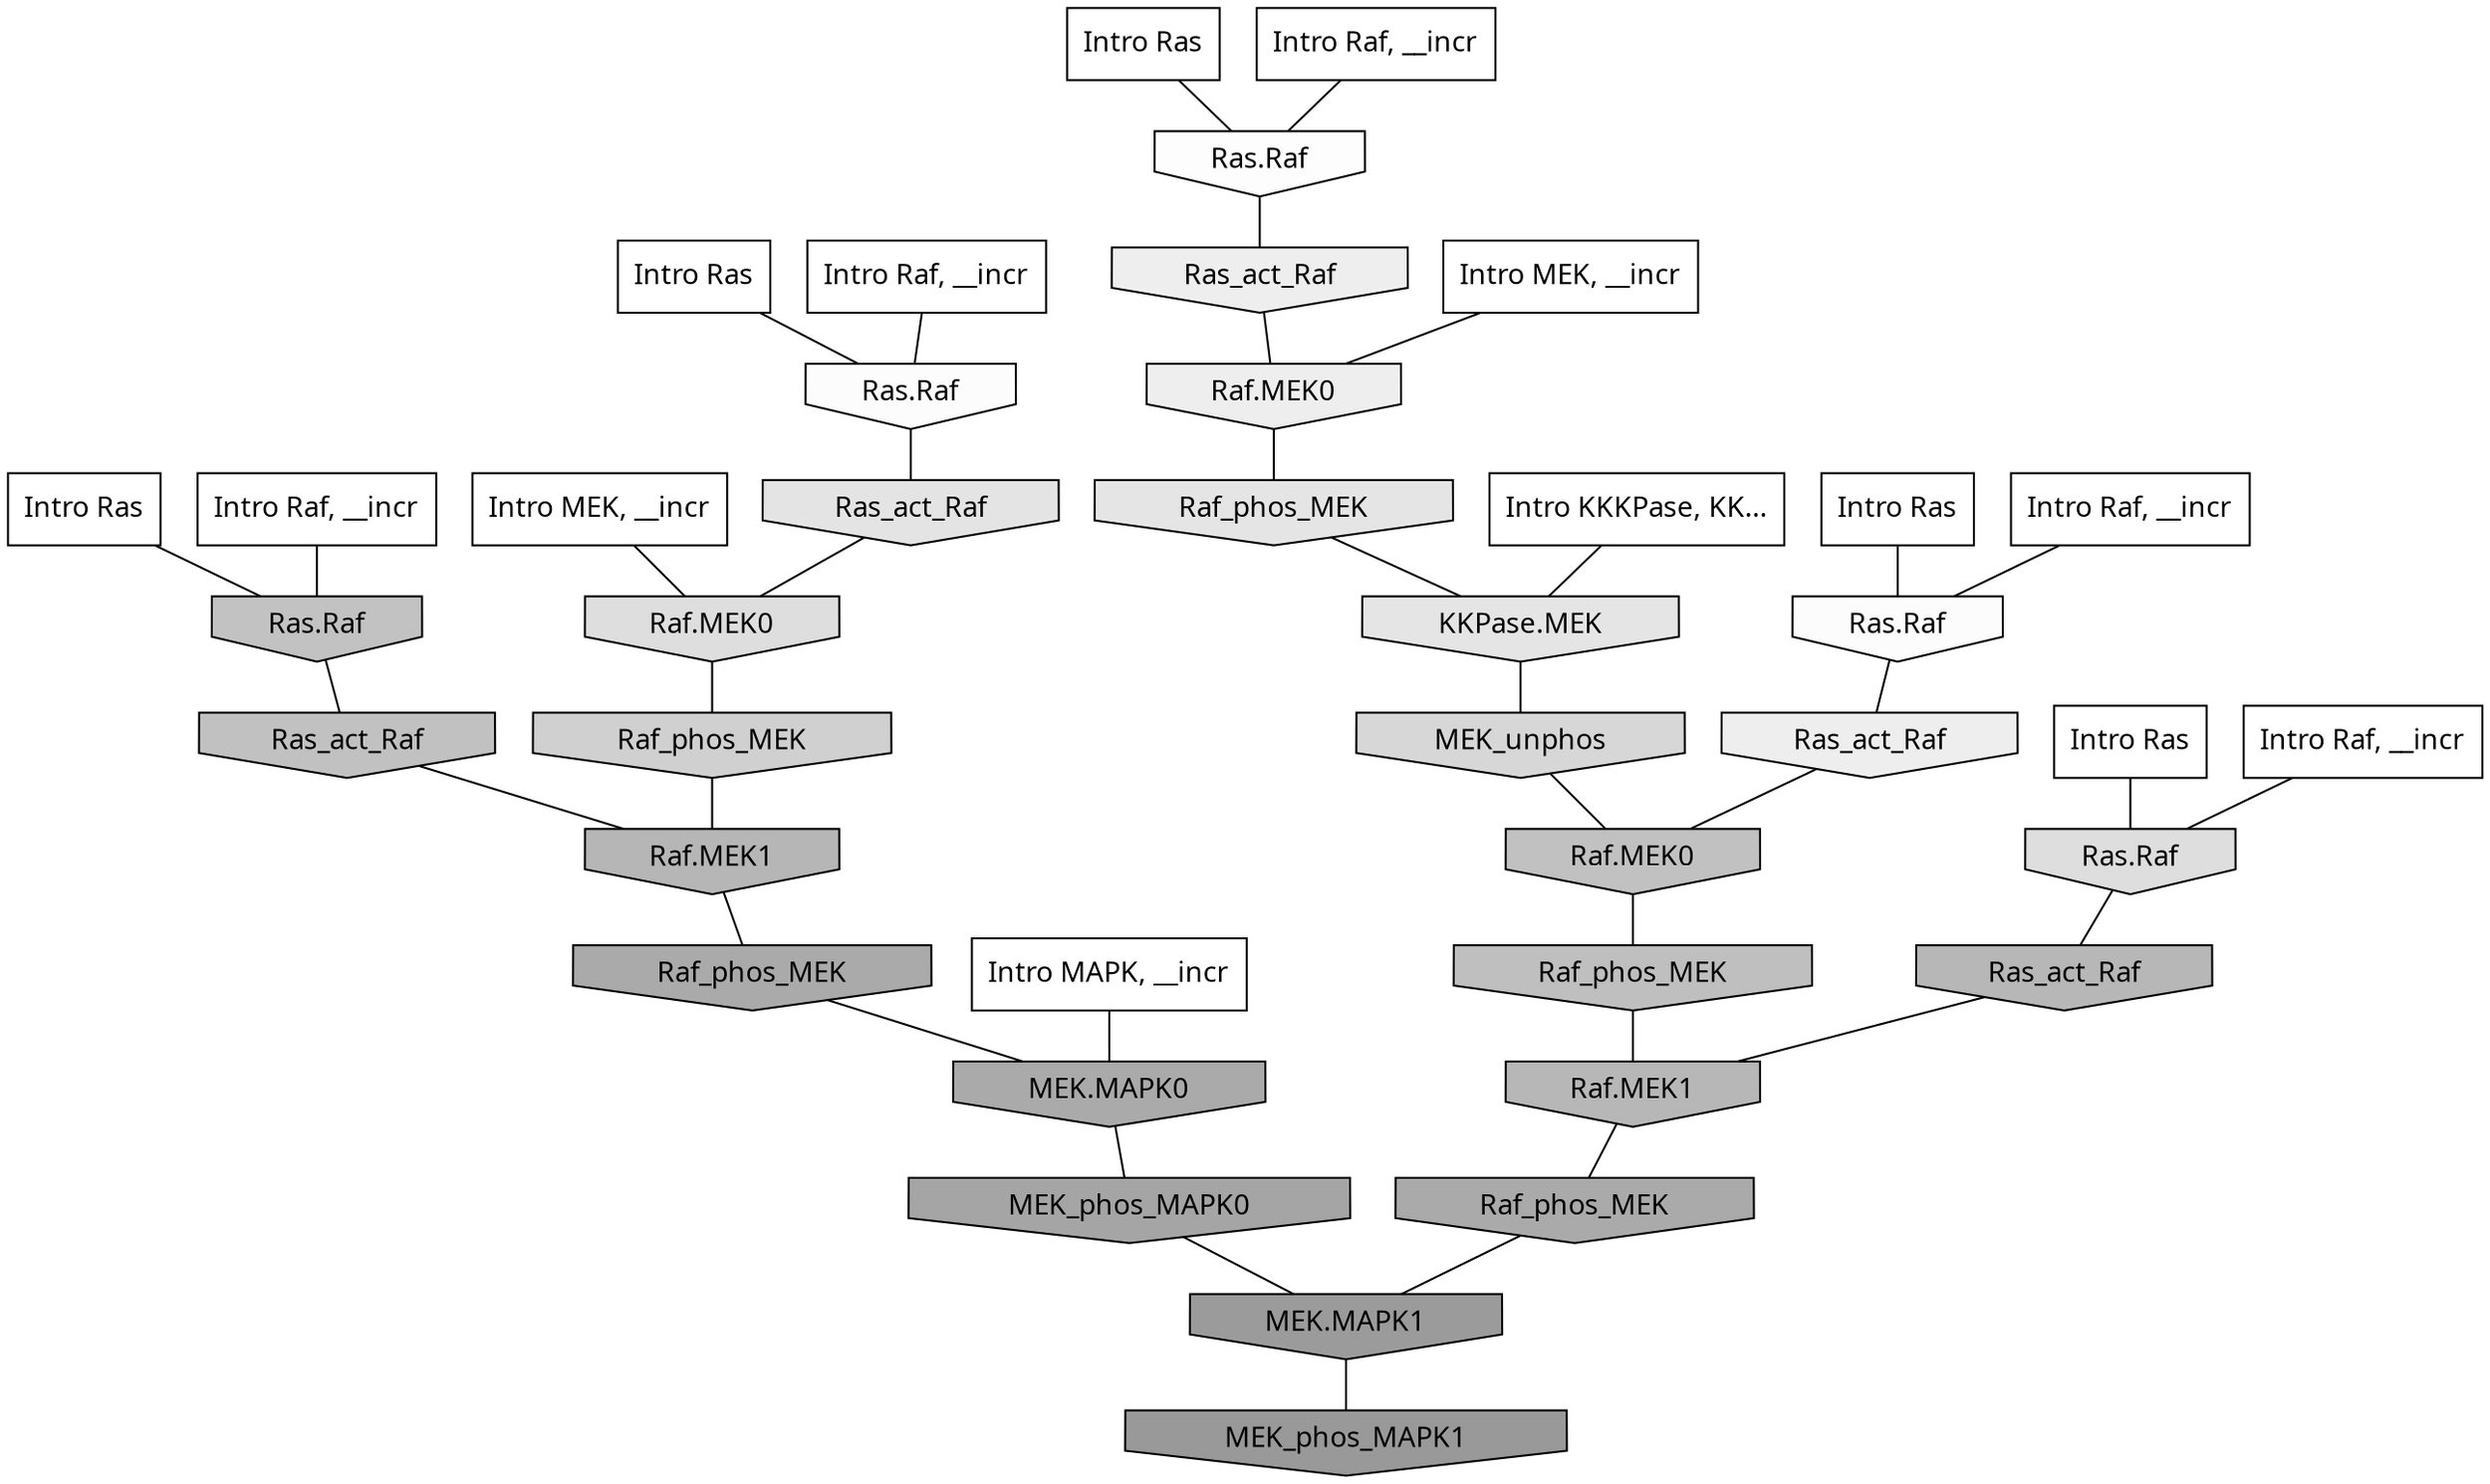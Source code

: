digraph G{
  rankdir="TB";
  ranksep=0.30;
  node [fontname="CMU Serif"];
  edge [fontname="CMU Serif"];
  
  1 [label="Intro Ras", shape=rectangle, style=filled, fillcolor="0.000 0.000 1.000"]
  
  8 [label="Intro Ras", shape=rectangle, style=filled, fillcolor="0.000 0.000 1.000"]
  
  45 [label="Intro Ras", shape=rectangle, style=filled, fillcolor="0.000 0.000 1.000"]
  
  80 [label="Intro Ras", shape=rectangle, style=filled, fillcolor="0.000 0.000 1.000"]
  
  98 [label="Intro Ras", shape=rectangle, style=filled, fillcolor="0.000 0.000 1.000"]
  
  754 [label="Intro Raf, __incr", shape=rectangle, style=filled, fillcolor="0.000 0.000 1.000"]
  
  800 [label="Intro Raf, __incr", shape=rectangle, style=filled, fillcolor="0.000 0.000 1.000"]
  
  888 [label="Intro Raf, __incr", shape=rectangle, style=filled, fillcolor="0.000 0.000 1.000"]
  
  943 [label="Intro Raf, __incr", shape=rectangle, style=filled, fillcolor="0.000 0.000 1.000"]
  
  1002 [label="Intro Raf, __incr", shape=rectangle, style=filled, fillcolor="0.000 0.000 1.000"]
  
  1611 [label="Intro MEK, __incr", shape=rectangle, style=filled, fillcolor="0.000 0.000 1.000"]
  
  1731 [label="Intro MEK, __incr", shape=rectangle, style=filled, fillcolor="0.000 0.000 1.000"]
  
  3022 [label="Intro MAPK, __incr", shape=rectangle, style=filled, fillcolor="0.000 0.000 1.000"]
  
  3140 [label="Intro KKKPase, KK...", shape=rectangle, style=filled, fillcolor="0.000 0.000 1.000"]
  
  3370 [label="Ras.Raf", shape=invhouse, style=filled, fillcolor="0.000 0.000 0.990"]
  
  3382 [label="Ras.Raf", shape=invhouse, style=filled, fillcolor="0.000 0.000 0.988"]
  
  3387 [label="Ras.Raf", shape=invhouse, style=filled, fillcolor="0.000 0.000 0.988"]
  
  3841 [label="Ras_act_Raf", shape=invhouse, style=filled, fillcolor="0.000 0.000 0.932"]
  
  3858 [label="Ras_act_Raf", shape=invhouse, style=filled, fillcolor="0.000 0.000 0.931"]
  
  3861 [label="Raf.MEK0", shape=invhouse, style=filled, fillcolor="0.000 0.000 0.931"]
  
  4320 [label="Raf_phos_MEK", shape=invhouse, style=filled, fillcolor="0.000 0.000 0.896"]
  
  4352 [label="KKPase.MEK", shape=invhouse, style=filled, fillcolor="0.000 0.000 0.895"]
  
  4412 [label="Ras_act_Raf", shape=invhouse, style=filled, fillcolor="0.000 0.000 0.892"]
  
  4729 [label="Ras.Raf", shape=invhouse, style=filled, fillcolor="0.000 0.000 0.871"]
  
  4738 [label="Raf.MEK0", shape=invhouse, style=filled, fillcolor="0.000 0.000 0.871"]
  
  5190 [label="MEK_unphos", shape=invhouse, style=filled, fillcolor="0.000 0.000 0.841"]
  
  5652 [label="Raf_phos_MEK", shape=invhouse, style=filled, fillcolor="0.000 0.000 0.813"]
  
  6755 [label="Ras.Raf", shape=invhouse, style=filled, fillcolor="0.000 0.000 0.760"]
  
  6889 [label="Raf.MEK0", shape=invhouse, style=filled, fillcolor="0.000 0.000 0.755"]
  
  6894 [label="Ras_act_Raf", shape=invhouse, style=filled, fillcolor="0.000 0.000 0.755"]
  
  7000 [label="Raf_phos_MEK", shape=invhouse, style=filled, fillcolor="0.000 0.000 0.750"]
  
  8052 [label="Ras_act_Raf", shape=invhouse, style=filled, fillcolor="0.000 0.000 0.716"]
  
  8054 [label="Raf.MEK1", shape=invhouse, style=filled, fillcolor="0.000 0.000 0.716"]
  
  8165 [label="Raf.MEK1", shape=invhouse, style=filled, fillcolor="0.000 0.000 0.713"]
  
  9894 [label="Raf_phos_MEK", shape=invhouse, style=filled, fillcolor="0.000 0.000 0.665"]
  
  9896 [label="MEK.MAPK0", shape=invhouse, style=filled, fillcolor="0.000 0.000 0.665"]
  
  9898 [label="Raf_phos_MEK", shape=invhouse, style=filled, fillcolor="0.000 0.000 0.665"]
  
  10793 [label="MEK_phos_MAPK0", shape=invhouse, style=filled, fillcolor="0.000 0.000 0.645"]
  
  12849 [label="MEK.MAPK1", shape=invhouse, style=filled, fillcolor="0.000 0.000 0.607"]
  
  13226 [label="MEK_phos_MAPK1", shape=invhouse, style=filled, fillcolor="0.000 0.000 0.600"]
  
  
  12849 -> 13226 [dir=none, color="0.000 0.000 0.000"] 
  10793 -> 12849 [dir=none, color="0.000 0.000 0.000"] 
  9898 -> 12849 [dir=none, color="0.000 0.000 0.000"] 
  9896 -> 10793 [dir=none, color="0.000 0.000 0.000"] 
  9894 -> 9896 [dir=none, color="0.000 0.000 0.000"] 
  8165 -> 9894 [dir=none, color="0.000 0.000 0.000"] 
  8054 -> 9898 [dir=none, color="0.000 0.000 0.000"] 
  8052 -> 8054 [dir=none, color="0.000 0.000 0.000"] 
  7000 -> 8054 [dir=none, color="0.000 0.000 0.000"] 
  6894 -> 8165 [dir=none, color="0.000 0.000 0.000"] 
  6889 -> 7000 [dir=none, color="0.000 0.000 0.000"] 
  6755 -> 6894 [dir=none, color="0.000 0.000 0.000"] 
  5652 -> 8165 [dir=none, color="0.000 0.000 0.000"] 
  5190 -> 6889 [dir=none, color="0.000 0.000 0.000"] 
  4738 -> 5652 [dir=none, color="0.000 0.000 0.000"] 
  4729 -> 8052 [dir=none, color="0.000 0.000 0.000"] 
  4412 -> 4738 [dir=none, color="0.000 0.000 0.000"] 
  4352 -> 5190 [dir=none, color="0.000 0.000 0.000"] 
  4320 -> 4352 [dir=none, color="0.000 0.000 0.000"] 
  3861 -> 4320 [dir=none, color="0.000 0.000 0.000"] 
  3858 -> 3861 [dir=none, color="0.000 0.000 0.000"] 
  3841 -> 6889 [dir=none, color="0.000 0.000 0.000"] 
  3387 -> 4412 [dir=none, color="0.000 0.000 0.000"] 
  3382 -> 3841 [dir=none, color="0.000 0.000 0.000"] 
  3370 -> 3858 [dir=none, color="0.000 0.000 0.000"] 
  3140 -> 4352 [dir=none, color="0.000 0.000 0.000"] 
  3022 -> 9896 [dir=none, color="0.000 0.000 0.000"] 
  1731 -> 3861 [dir=none, color="0.000 0.000 0.000"] 
  1611 -> 4738 [dir=none, color="0.000 0.000 0.000"] 
  1002 -> 3387 [dir=none, color="0.000 0.000 0.000"] 
  943 -> 6755 [dir=none, color="0.000 0.000 0.000"] 
  888 -> 3370 [dir=none, color="0.000 0.000 0.000"] 
  800 -> 3382 [dir=none, color="0.000 0.000 0.000"] 
  754 -> 4729 [dir=none, color="0.000 0.000 0.000"] 
  98 -> 3387 [dir=none, color="0.000 0.000 0.000"] 
  80 -> 4729 [dir=none, color="0.000 0.000 0.000"] 
  45 -> 6755 [dir=none, color="0.000 0.000 0.000"] 
  8 -> 3382 [dir=none, color="0.000 0.000 0.000"] 
  1 -> 3370 [dir=none, color="0.000 0.000 0.000"] 
  
  }
